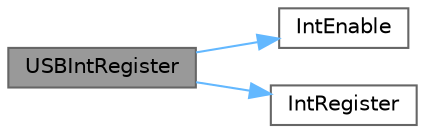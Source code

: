 digraph "USBIntRegister"
{
 // LATEX_PDF_SIZE
  bgcolor="transparent";
  edge [fontname=Helvetica,fontsize=10,labelfontname=Helvetica,labelfontsize=10];
  node [fontname=Helvetica,fontsize=10,shape=box,height=0.2,width=0.4];
  rankdir="LR";
  Node1 [id="Node000001",label="USBIntRegister",height=0.2,width=0.4,color="gray40", fillcolor="grey60", style="filled", fontcolor="black",tooltip=" "];
  Node1 -> Node2 [id="edge1_Node000001_Node000002",color="steelblue1",style="solid",tooltip=" "];
  Node2 [id="Node000002",label="IntEnable",height=0.2,width=0.4,color="grey40", fillcolor="white", style="filled",URL="$group__interrupt__api.html#ga49fc9c3d1a0f8c42a20249f8c5d360ce",tooltip=" "];
  Node1 -> Node3 [id="edge2_Node000001_Node000003",color="steelblue1",style="solid",tooltip=" "];
  Node3 [id="Node000003",label="IntRegister",height=0.2,width=0.4,color="grey40", fillcolor="white", style="filled",URL="$group__interrupt__api.html#ga0a32aafea7f4904d2a64ee18b45f96c9",tooltip=" "];
}
